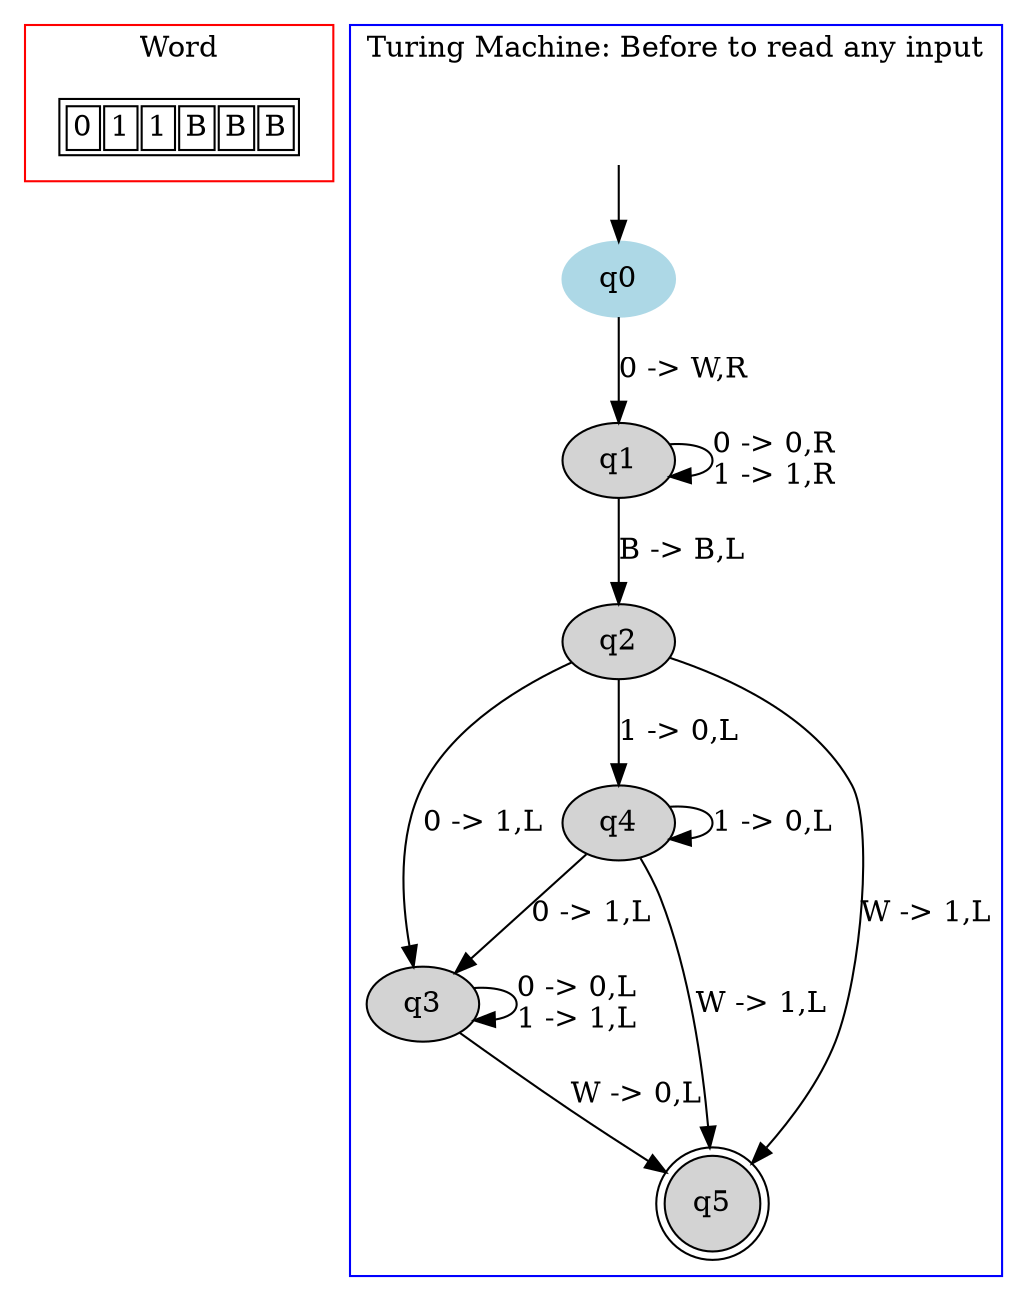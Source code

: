 digraph G {
	subgraph cluster_0 {
		node [shape=plaintext];

struct1 [label=<<TABLE>
<TR>
<TD><FONT>0</FONT></TD>
<TD><FONT>1</FONT></TD>
<TD><FONT>1</FONT></TD>
<TD><FONT>B</FONT></TD>
<TD><FONT>B</FONT></TD>
<TD><FONT>B</FONT></TD>
</TR>
</TABLE>>];
label = "Word";
color=red;
}
	subgraph cluster_1 {
		node [style=filled];
		label = "Turing Machine: Before to read any input"
		color=blue;

		q0 [color="lightblue"];
		q1;
		q2;
		q3;
		q4;
		q5 [shape="doublecircle"];
		q0->q1[label="0 -> W,R"];
		q1->q1[label="0 -> 0,R
1 -> 1,R"];
		q1->q2[label="B -> B,L"];
		q2->q3[label="0 -> 1,L"];
		q2->q4[label="1 -> 0,L"];
		q2->q5[label="W -> 1,L"];
		q3->q3[label="0 -> 0,L
1 -> 1,L"];
		q3->q5[label="W -> 0,L"];
		q4->q3[label="0 -> 1,L"];
		q4->q4[label="1 -> 0,L"];
		q4->q5[label="W -> 1,L"];
x [color=white, label=""];		x->q0	}

}